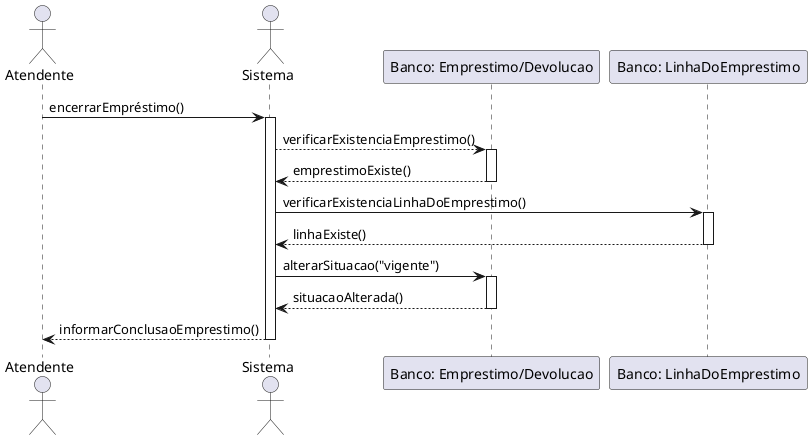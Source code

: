 @startuml

actor "Atendente" as A
actor "Sistema" as S
participant "Banco: Emprestimo/Devolucao" as ED
participant "Banco: LinhaDoEmprestimo" as LE

A -> S : encerrarEmpréstimo()
activate S

S --> ED : verificarExistenciaEmprestimo()
activate ED
ED --> S : emprestimoExiste()
deactivate ED

S -> LE : verificarExistenciaLinhaDoEmprestimo()
activate LE
LE --> S : linhaExiste()
deactivate LE

S -> ED : alterarSituacao("vigente")
activate ED
ED --> S : situacaoAlterada()
deactivate ED

S --> A : informarConclusaoEmprestimo()

deactivate S

@enduml
